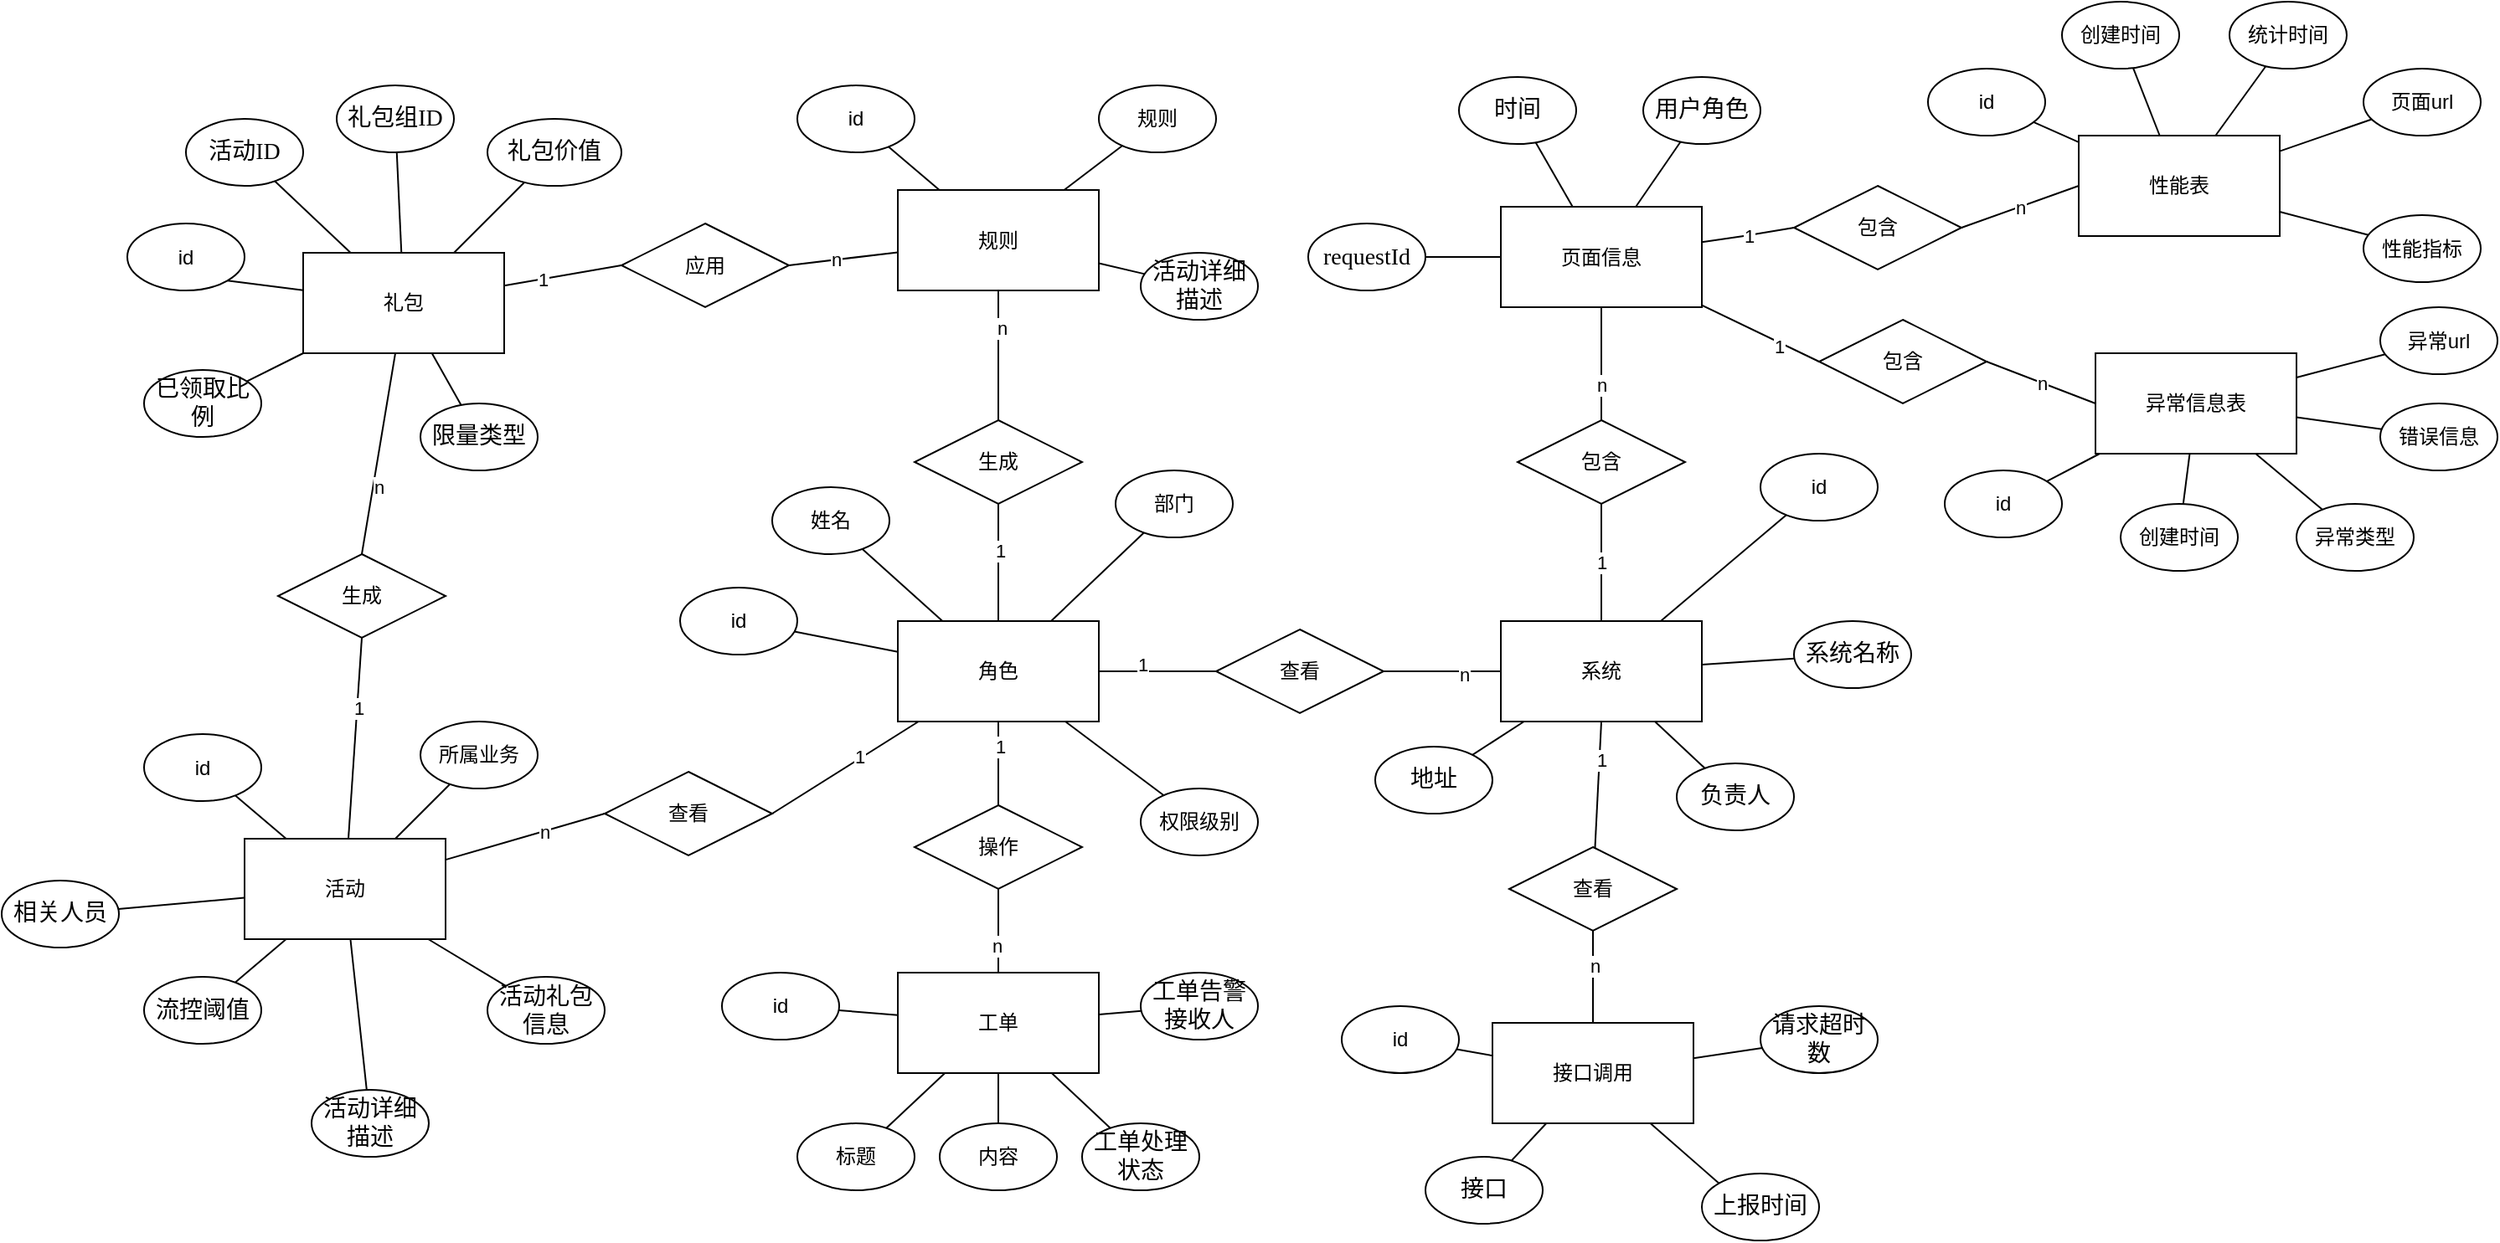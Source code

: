 <mxfile version="20.8.23" type="github">
  <diagram id="R2lEEEUBdFMjLlhIrx00" name="Page-1">
    <mxGraphModel dx="1313" dy="726" grid="1" gridSize="10" guides="1" tooltips="1" connect="1" arrows="1" fold="1" page="1" pageScale="1" pageWidth="850" pageHeight="1100" math="0" shadow="0" extFonts="Permanent Marker^https://fonts.googleapis.com/css?family=Permanent+Marker">
      <root>
        <mxCell id="0" />
        <mxCell id="1" parent="0" />
        <mxCell id="_jhM0TmbpqfNp14iLgsG-1" value="角色" style="rounded=0;whiteSpace=wrap;html=1;" parent="1" vertex="1">
          <mxGeometry x="535" y="530" width="120" height="60" as="geometry" />
        </mxCell>
        <mxCell id="_jhM0TmbpqfNp14iLgsG-2" value="系统" style="rounded=0;whiteSpace=wrap;html=1;" parent="1" vertex="1">
          <mxGeometry x="895" y="530" width="120" height="60" as="geometry" />
        </mxCell>
        <mxCell id="_jhM0TmbpqfNp14iLgsG-3" value="活动" style="rounded=0;whiteSpace=wrap;html=1;" parent="1" vertex="1">
          <mxGeometry x="145" y="660" width="120" height="60" as="geometry" />
        </mxCell>
        <mxCell id="_jhM0TmbpqfNp14iLgsG-4" value="礼包" style="rounded=0;whiteSpace=wrap;html=1;" parent="1" vertex="1">
          <mxGeometry x="180" y="310" width="120" height="60" as="geometry" />
        </mxCell>
        <mxCell id="_jhM0TmbpqfNp14iLgsG-5" value="页面信息" style="rounded=0;whiteSpace=wrap;html=1;" parent="1" vertex="1">
          <mxGeometry x="895" y="282.5" width="120" height="60" as="geometry" />
        </mxCell>
        <mxCell id="_jhM0TmbpqfNp14iLgsG-6" value="接口调用" style="rounded=0;whiteSpace=wrap;html=1;" parent="1" vertex="1">
          <mxGeometry x="890" y="770" width="120" height="60" as="geometry" />
        </mxCell>
        <mxCell id="_jhM0TmbpqfNp14iLgsG-7" value="工单" style="rounded=0;whiteSpace=wrap;html=1;" parent="1" vertex="1">
          <mxGeometry x="535" y="740" width="120" height="60" as="geometry" />
        </mxCell>
        <mxCell id="_jhM0TmbpqfNp14iLgsG-8" value="id" style="ellipse;whiteSpace=wrap;html=1;" parent="1" vertex="1">
          <mxGeometry x="405" y="510" width="70" height="40" as="geometry" />
        </mxCell>
        <mxCell id="_jhM0TmbpqfNp14iLgsG-10" value="姓名" style="ellipse;whiteSpace=wrap;html=1;" parent="1" vertex="1">
          <mxGeometry x="460" y="450" width="70" height="40" as="geometry" />
        </mxCell>
        <mxCell id="_jhM0TmbpqfNp14iLgsG-11" value="部门" style="ellipse;whiteSpace=wrap;html=1;" parent="1" vertex="1">
          <mxGeometry x="665" y="440" width="70" height="40" as="geometry" />
        </mxCell>
        <mxCell id="_jhM0TmbpqfNp14iLgsG-12" value="权限级别" style="ellipse;whiteSpace=wrap;html=1;" parent="1" vertex="1">
          <mxGeometry x="680" y="630" width="70" height="40" as="geometry" />
        </mxCell>
        <mxCell id="_jhM0TmbpqfNp14iLgsG-13" value="" style="endArrow=none;html=1;rounded=0;" parent="1" source="_jhM0TmbpqfNp14iLgsG-8" target="_jhM0TmbpqfNp14iLgsG-1" edge="1">
          <mxGeometry width="50" height="50" relative="1" as="geometry">
            <mxPoint x="545" y="760" as="sourcePoint" />
            <mxPoint x="595" y="710" as="targetPoint" />
          </mxGeometry>
        </mxCell>
        <mxCell id="_jhM0TmbpqfNp14iLgsG-14" value="" style="endArrow=none;html=1;rounded=0;" parent="1" source="_jhM0TmbpqfNp14iLgsG-10" target="_jhM0TmbpqfNp14iLgsG-1" edge="1">
          <mxGeometry width="50" height="50" relative="1" as="geometry">
            <mxPoint x="545" y="760" as="sourcePoint" />
            <mxPoint x="595" y="710" as="targetPoint" />
          </mxGeometry>
        </mxCell>
        <mxCell id="_jhM0TmbpqfNp14iLgsG-15" value="" style="endArrow=none;html=1;rounded=0;" parent="1" source="_jhM0TmbpqfNp14iLgsG-11" target="_jhM0TmbpqfNp14iLgsG-1" edge="1">
          <mxGeometry width="50" height="50" relative="1" as="geometry">
            <mxPoint x="545" y="760" as="sourcePoint" />
            <mxPoint x="595" y="710" as="targetPoint" />
          </mxGeometry>
        </mxCell>
        <mxCell id="_jhM0TmbpqfNp14iLgsG-16" value="" style="endArrow=none;html=1;rounded=0;" parent="1" source="_jhM0TmbpqfNp14iLgsG-12" target="_jhM0TmbpqfNp14iLgsG-1" edge="1">
          <mxGeometry width="50" height="50" relative="1" as="geometry">
            <mxPoint x="545" y="760" as="sourcePoint" />
            <mxPoint x="595" y="710" as="targetPoint" />
          </mxGeometry>
        </mxCell>
        <mxCell id="_jhM0TmbpqfNp14iLgsG-18" value="查看" style="rhombus;whiteSpace=wrap;html=1;" parent="1" vertex="1">
          <mxGeometry x="360" y="620" width="100" height="50" as="geometry" />
        </mxCell>
        <mxCell id="_jhM0TmbpqfNp14iLgsG-19" value="" style="endArrow=none;html=1;rounded=0;exitX=1;exitY=0.5;exitDx=0;exitDy=0;" parent="1" source="_jhM0TmbpqfNp14iLgsG-18" target="_jhM0TmbpqfNp14iLgsG-1" edge="1">
          <mxGeometry width="50" height="50" relative="1" as="geometry">
            <mxPoint x="545" y="760" as="sourcePoint" />
            <mxPoint x="595" y="710" as="targetPoint" />
          </mxGeometry>
        </mxCell>
        <mxCell id="b12-Ir1J9a8UPb21J4mY-48" value="1" style="edgeLabel;html=1;align=center;verticalAlign=middle;resizable=0;points=[];" vertex="1" connectable="0" parent="_jhM0TmbpqfNp14iLgsG-19">
          <mxGeometry x="0.206" y="1" relative="1" as="geometry">
            <mxPoint as="offset" />
          </mxGeometry>
        </mxCell>
        <mxCell id="_jhM0TmbpqfNp14iLgsG-20" value="" style="endArrow=none;html=1;rounded=0;exitX=0;exitY=0.5;exitDx=0;exitDy=0;" parent="1" source="_jhM0TmbpqfNp14iLgsG-18" target="_jhM0TmbpqfNp14iLgsG-3" edge="1">
          <mxGeometry width="50" height="50" relative="1" as="geometry">
            <mxPoint x="363.333" y="674.167" as="sourcePoint" />
            <mxPoint x="555" y="840" as="targetPoint" />
          </mxGeometry>
        </mxCell>
        <mxCell id="b12-Ir1J9a8UPb21J4mY-47" value="n" style="edgeLabel;html=1;align=center;verticalAlign=middle;resizable=0;points=[];" vertex="1" connectable="0" parent="_jhM0TmbpqfNp14iLgsG-20">
          <mxGeometry x="-0.234" relative="1" as="geometry">
            <mxPoint as="offset" />
          </mxGeometry>
        </mxCell>
        <mxCell id="_jhM0TmbpqfNp14iLgsG-21" value="生成" style="rhombus;whiteSpace=wrap;html=1;" parent="1" vertex="1">
          <mxGeometry x="165" y="490" width="100" height="50" as="geometry" />
        </mxCell>
        <mxCell id="_jhM0TmbpqfNp14iLgsG-22" value="" style="endArrow=none;html=1;rounded=0;exitX=0.5;exitY=1;exitDx=0;exitDy=0;" parent="1" source="_jhM0TmbpqfNp14iLgsG-21" target="_jhM0TmbpqfNp14iLgsG-3" edge="1">
          <mxGeometry width="50" height="50" relative="1" as="geometry">
            <mxPoint x="217" y="590" as="sourcePoint" />
            <mxPoint x="555" y="840" as="targetPoint" />
          </mxGeometry>
        </mxCell>
        <mxCell id="b12-Ir1J9a8UPb21J4mY-46" value="1" style="edgeLabel;html=1;align=center;verticalAlign=middle;resizable=0;points=[];" vertex="1" connectable="0" parent="_jhM0TmbpqfNp14iLgsG-22">
          <mxGeometry x="-0.309" y="1" relative="1" as="geometry">
            <mxPoint as="offset" />
          </mxGeometry>
        </mxCell>
        <mxCell id="_jhM0TmbpqfNp14iLgsG-23" value="" style="endArrow=none;html=1;rounded=0;exitX=0.5;exitY=0;exitDx=0;exitDy=0;" parent="1" source="_jhM0TmbpqfNp14iLgsG-21" target="_jhM0TmbpqfNp14iLgsG-4" edge="1">
          <mxGeometry width="50" height="50" relative="1" as="geometry">
            <mxPoint x="251.852" y="174.074" as="sourcePoint" />
            <mxPoint x="950" y="492.5" as="targetPoint" />
          </mxGeometry>
        </mxCell>
        <mxCell id="b12-Ir1J9a8UPb21J4mY-45" value="n" style="edgeLabel;html=1;align=center;verticalAlign=middle;resizable=0;points=[];" vertex="1" connectable="0" parent="_jhM0TmbpqfNp14iLgsG-23">
          <mxGeometry x="-0.329" y="-3" relative="1" as="geometry">
            <mxPoint as="offset" />
          </mxGeometry>
        </mxCell>
        <mxCell id="_jhM0TmbpqfNp14iLgsG-31" value="" style="endArrow=none;html=1;rounded=0;" parent="1" source="_jhM0TmbpqfNp14iLgsG-32" target="_jhM0TmbpqfNp14iLgsG-1" edge="1">
          <mxGeometry width="50" height="50" relative="1" as="geometry">
            <mxPoint x="545" y="760" as="sourcePoint" />
            <mxPoint x="595" y="710" as="targetPoint" />
          </mxGeometry>
        </mxCell>
        <mxCell id="b12-Ir1J9a8UPb21J4mY-49" value="1" style="edgeLabel;html=1;align=center;verticalAlign=middle;resizable=0;points=[];" vertex="1" connectable="0" parent="_jhM0TmbpqfNp14iLgsG-31">
          <mxGeometry x="0.423" y="-1" relative="1" as="geometry">
            <mxPoint as="offset" />
          </mxGeometry>
        </mxCell>
        <mxCell id="_jhM0TmbpqfNp14iLgsG-32" value="操作" style="rhombus;whiteSpace=wrap;html=1;" parent="1" vertex="1">
          <mxGeometry x="545" y="640" width="100" height="50" as="geometry" />
        </mxCell>
        <mxCell id="_jhM0TmbpqfNp14iLgsG-33" value="" style="endArrow=none;html=1;rounded=0;" parent="1" source="_jhM0TmbpqfNp14iLgsG-32" target="_jhM0TmbpqfNp14iLgsG-7" edge="1">
          <mxGeometry width="50" height="50" relative="1" as="geometry">
            <mxPoint x="545" y="760" as="sourcePoint" />
            <mxPoint x="595" y="710" as="targetPoint" />
          </mxGeometry>
        </mxCell>
        <mxCell id="b12-Ir1J9a8UPb21J4mY-50" value="n" style="edgeLabel;html=1;align=center;verticalAlign=middle;resizable=0;points=[];" vertex="1" connectable="0" parent="_jhM0TmbpqfNp14iLgsG-33">
          <mxGeometry x="0.339" y="-1" relative="1" as="geometry">
            <mxPoint as="offset" />
          </mxGeometry>
        </mxCell>
        <mxCell id="_jhM0TmbpqfNp14iLgsG-34" value="查看" style="rhombus;whiteSpace=wrap;html=1;" parent="1" vertex="1">
          <mxGeometry x="725" y="535" width="100" height="50" as="geometry" />
        </mxCell>
        <mxCell id="_jhM0TmbpqfNp14iLgsG-35" value="" style="endArrow=none;html=1;rounded=0;" parent="1" source="_jhM0TmbpqfNp14iLgsG-34" target="_jhM0TmbpqfNp14iLgsG-1" edge="1">
          <mxGeometry width="50" height="50" relative="1" as="geometry">
            <mxPoint x="545" y="760" as="sourcePoint" />
            <mxPoint x="595" y="710" as="targetPoint" />
          </mxGeometry>
        </mxCell>
        <mxCell id="b12-Ir1J9a8UPb21J4mY-40" value="1" style="edgeLabel;html=1;align=center;verticalAlign=middle;resizable=0;points=[];" vertex="1" connectable="0" parent="_jhM0TmbpqfNp14iLgsG-35">
          <mxGeometry x="0.274" y="-4" relative="1" as="geometry">
            <mxPoint as="offset" />
          </mxGeometry>
        </mxCell>
        <mxCell id="_jhM0TmbpqfNp14iLgsG-36" value="" style="endArrow=none;html=1;rounded=0;" parent="1" source="_jhM0TmbpqfNp14iLgsG-34" target="_jhM0TmbpqfNp14iLgsG-2" edge="1">
          <mxGeometry width="50" height="50" relative="1" as="geometry">
            <mxPoint x="545" y="760" as="sourcePoint" />
            <mxPoint x="595" y="710" as="targetPoint" />
            <Array as="points">
              <mxPoint x="860" y="560" />
            </Array>
          </mxGeometry>
        </mxCell>
        <mxCell id="b12-Ir1J9a8UPb21J4mY-37" value="n" style="edgeLabel;html=1;align=center;verticalAlign=middle;resizable=0;points=[];" vertex="1" connectable="0" parent="_jhM0TmbpqfNp14iLgsG-36">
          <mxGeometry x="0.36" y="-2" relative="1" as="geometry">
            <mxPoint as="offset" />
          </mxGeometry>
        </mxCell>
        <mxCell id="_jhM0TmbpqfNp14iLgsG-37" value="1" style="endArrow=none;html=1;rounded=0;entryX=0.5;entryY=0;entryDx=0;entryDy=0;" parent="1" source="_jhM0TmbpqfNp14iLgsG-39" target="_jhM0TmbpqfNp14iLgsG-2" edge="1">
          <mxGeometry width="50" height="50" relative="1" as="geometry">
            <mxPoint x="945" y="480" as="sourcePoint" />
            <mxPoint x="595" y="710" as="targetPoint" />
          </mxGeometry>
        </mxCell>
        <mxCell id="_jhM0TmbpqfNp14iLgsG-39" value="包含" style="rhombus;whiteSpace=wrap;html=1;" parent="1" vertex="1">
          <mxGeometry x="905" y="410" width="100" height="50" as="geometry" />
        </mxCell>
        <mxCell id="_jhM0TmbpqfNp14iLgsG-40" value="" style="endArrow=none;html=1;rounded=0;exitX=0.5;exitY=0;exitDx=0;exitDy=0;" parent="1" source="_jhM0TmbpqfNp14iLgsG-39" target="_jhM0TmbpqfNp14iLgsG-5" edge="1">
          <mxGeometry width="50" height="50" relative="1" as="geometry">
            <mxPoint x="815" y="302.5" as="sourcePoint" />
            <mxPoint x="215" y="527.5" as="targetPoint" />
          </mxGeometry>
        </mxCell>
        <mxCell id="b12-Ir1J9a8UPb21J4mY-36" value="n" style="edgeLabel;html=1;align=center;verticalAlign=middle;resizable=0;points=[];" vertex="1" connectable="0" parent="_jhM0TmbpqfNp14iLgsG-40">
          <mxGeometry x="-0.365" relative="1" as="geometry">
            <mxPoint as="offset" />
          </mxGeometry>
        </mxCell>
        <mxCell id="_jhM0TmbpqfNp14iLgsG-41" value="查看" style="rhombus;whiteSpace=wrap;html=1;" parent="1" vertex="1">
          <mxGeometry x="900" y="665" width="100" height="50" as="geometry" />
        </mxCell>
        <mxCell id="_jhM0TmbpqfNp14iLgsG-42" value="" style="endArrow=none;html=1;rounded=0;entryX=0.5;entryY=1;entryDx=0;entryDy=0;" parent="1" source="_jhM0TmbpqfNp14iLgsG-41" target="_jhM0TmbpqfNp14iLgsG-2" edge="1">
          <mxGeometry width="50" height="50" relative="1" as="geometry">
            <mxPoint x="545" y="760" as="sourcePoint" />
            <mxPoint x="595" y="710" as="targetPoint" />
          </mxGeometry>
        </mxCell>
        <mxCell id="b12-Ir1J9a8UPb21J4mY-38" value="1" style="edgeLabel;html=1;align=center;verticalAlign=middle;resizable=0;points=[];" vertex="1" connectable="0" parent="_jhM0TmbpqfNp14iLgsG-42">
          <mxGeometry x="0.398" y="-1" relative="1" as="geometry">
            <mxPoint as="offset" />
          </mxGeometry>
        </mxCell>
        <mxCell id="_jhM0TmbpqfNp14iLgsG-44" value="id" style="ellipse;whiteSpace=wrap;html=1;" parent="1" vertex="1">
          <mxGeometry x="430" y="740" width="70" height="40" as="geometry" />
        </mxCell>
        <mxCell id="_jhM0TmbpqfNp14iLgsG-45" value="标题" style="ellipse;whiteSpace=wrap;html=1;" parent="1" vertex="1">
          <mxGeometry x="475" y="830" width="70" height="40" as="geometry" />
        </mxCell>
        <mxCell id="_jhM0TmbpqfNp14iLgsG-46" value="内容" style="ellipse;whiteSpace=wrap;html=1;" parent="1" vertex="1">
          <mxGeometry x="560" y="830" width="70" height="40" as="geometry" />
        </mxCell>
        <mxCell id="_jhM0TmbpqfNp14iLgsG-47" value="&lt;p class=&quot;MsoNormal&quot;&gt;&lt;span style=&quot;mso-spacerun:&#39;yes&#39;;font-family:宋体;font-size:10.5pt;&lt;br/&gt;mso-font-kerning:1.0pt;&quot;&gt;工单处理状态&lt;/span&gt;&lt;/p&gt;" style="ellipse;whiteSpace=wrap;html=1;" parent="1" vertex="1">
          <mxGeometry x="645" y="830" width="70" height="40" as="geometry" />
        </mxCell>
        <mxCell id="_jhM0TmbpqfNp14iLgsG-48" value="&lt;p class=&quot;MsoNormal&quot;&gt;&lt;span style=&quot;mso-spacerun:&#39;yes&#39;;font-family:宋体;font-size:10.5pt;&lt;br/&gt;mso-font-kerning:1.0pt;&quot;&gt;工单告警接收人&lt;/span&gt;&lt;/p&gt;" style="ellipse;whiteSpace=wrap;html=1;" parent="1" vertex="1">
          <mxGeometry x="680" y="740" width="70" height="40" as="geometry" />
        </mxCell>
        <mxCell id="_jhM0TmbpqfNp14iLgsG-51" value="" style="endArrow=none;html=1;rounded=0;" parent="1" source="_jhM0TmbpqfNp14iLgsG-44" target="_jhM0TmbpqfNp14iLgsG-7" edge="1">
          <mxGeometry width="50" height="50" relative="1" as="geometry">
            <mxPoint x="545" y="760" as="sourcePoint" />
            <mxPoint x="595" y="710" as="targetPoint" />
          </mxGeometry>
        </mxCell>
        <mxCell id="_jhM0TmbpqfNp14iLgsG-52" value="" style="endArrow=none;html=1;rounded=0;" parent="1" source="_jhM0TmbpqfNp14iLgsG-45" target="_jhM0TmbpqfNp14iLgsG-7" edge="1">
          <mxGeometry width="50" height="50" relative="1" as="geometry">
            <mxPoint x="545" y="760" as="sourcePoint" />
            <mxPoint x="595" y="710" as="targetPoint" />
          </mxGeometry>
        </mxCell>
        <mxCell id="_jhM0TmbpqfNp14iLgsG-53" value="" style="endArrow=none;html=1;rounded=0;" parent="1" source="_jhM0TmbpqfNp14iLgsG-46" target="_jhM0TmbpqfNp14iLgsG-7" edge="1">
          <mxGeometry width="50" height="50" relative="1" as="geometry">
            <mxPoint x="545" y="760" as="sourcePoint" />
            <mxPoint x="595" y="710" as="targetPoint" />
          </mxGeometry>
        </mxCell>
        <mxCell id="_jhM0TmbpqfNp14iLgsG-54" value="" style="endArrow=none;html=1;rounded=0;" parent="1" source="_jhM0TmbpqfNp14iLgsG-47" target="_jhM0TmbpqfNp14iLgsG-7" edge="1">
          <mxGeometry width="50" height="50" relative="1" as="geometry">
            <mxPoint x="545" y="760" as="sourcePoint" />
            <mxPoint x="595" y="710" as="targetPoint" />
          </mxGeometry>
        </mxCell>
        <mxCell id="_jhM0TmbpqfNp14iLgsG-55" value="" style="endArrow=none;html=1;rounded=0;" parent="1" source="_jhM0TmbpqfNp14iLgsG-48" target="_jhM0TmbpqfNp14iLgsG-7" edge="1">
          <mxGeometry width="50" height="50" relative="1" as="geometry">
            <mxPoint x="545" y="760" as="sourcePoint" />
            <mxPoint x="595" y="710" as="targetPoint" />
          </mxGeometry>
        </mxCell>
        <mxCell id="_jhM0TmbpqfNp14iLgsG-56" value="id" style="ellipse;whiteSpace=wrap;html=1;" parent="1" vertex="1">
          <mxGeometry x="85" y="597.5" width="70" height="40" as="geometry" />
        </mxCell>
        <mxCell id="_jhM0TmbpqfNp14iLgsG-57" value="&lt;p class=&quot;MsoNormal&quot;&gt;&lt;span style=&quot;mso-spacerun:&#39;yes&#39;;font-family:宋体;font-size:10.5pt;&lt;br/&gt;mso-font-kerning:1.0pt;&quot;&gt;活动详细描述&lt;/span&gt;&lt;/p&gt;" style="ellipse;whiteSpace=wrap;html=1;" parent="1" vertex="1">
          <mxGeometry x="185" y="810" width="70" height="40" as="geometry" />
        </mxCell>
        <mxCell id="_jhM0TmbpqfNp14iLgsG-58" value="&lt;p class=&quot;MsoNormal&quot;&gt;所属业务&lt;/p&gt;" style="ellipse;whiteSpace=wrap;html=1;" parent="1" vertex="1">
          <mxGeometry x="250" y="590" width="70" height="40" as="geometry" />
        </mxCell>
        <mxCell id="_jhM0TmbpqfNp14iLgsG-60" value="&lt;p class=&quot;MsoNormal&quot;&gt;&lt;span style=&quot;mso-spacerun:&#39;yes&#39;;font-family:宋体;font-size:10.5pt;&lt;br/&gt;mso-font-kerning:1.0pt;&quot;&gt;相关人员&lt;/span&gt;&lt;/p&gt;" style="ellipse;whiteSpace=wrap;html=1;" parent="1" vertex="1">
          <mxGeometry y="685" width="70" height="40" as="geometry" />
        </mxCell>
        <mxCell id="_jhM0TmbpqfNp14iLgsG-61" value="&lt;p class=&quot;MsoNormal&quot;&gt;&lt;span style=&quot;mso-spacerun:&#39;yes&#39;;font-family:宋体;font-size:10.5pt;&lt;br/&gt;mso-font-kerning:1.0pt;&quot;&gt;流控阈值&lt;/span&gt;&lt;/p&gt;" style="ellipse;whiteSpace=wrap;html=1;" parent="1" vertex="1">
          <mxGeometry x="85" y="742.5" width="70" height="40" as="geometry" />
        </mxCell>
        <mxCell id="_jhM0TmbpqfNp14iLgsG-62" value="&lt;p class=&quot;MsoNormal&quot;&gt;&lt;span style=&quot;mso-spacerun:&#39;yes&#39;;font-family:宋体;font-size:10.5pt;&lt;br/&gt;mso-font-kerning:1.0pt;&quot;&gt;活动礼包信息&lt;/span&gt;&lt;/p&gt;" style="ellipse;whiteSpace=wrap;html=1;" parent="1" vertex="1">
          <mxGeometry x="290" y="742.5" width="70" height="40" as="geometry" />
        </mxCell>
        <mxCell id="_jhM0TmbpqfNp14iLgsG-63" value="" style="endArrow=none;html=1;rounded=0;" parent="1" source="_jhM0TmbpqfNp14iLgsG-56" target="_jhM0TmbpqfNp14iLgsG-3" edge="1">
          <mxGeometry width="50" height="50" relative="1" as="geometry">
            <mxPoint x="505" y="890" as="sourcePoint" />
            <mxPoint x="555" y="840" as="targetPoint" />
          </mxGeometry>
        </mxCell>
        <mxCell id="_jhM0TmbpqfNp14iLgsG-64" value="" style="endArrow=none;html=1;rounded=0;" parent="1" source="_jhM0TmbpqfNp14iLgsG-57" target="_jhM0TmbpqfNp14iLgsG-3" edge="1">
          <mxGeometry width="50" height="50" relative="1" as="geometry">
            <mxPoint x="505" y="890" as="sourcePoint" />
            <mxPoint x="555" y="840" as="targetPoint" />
          </mxGeometry>
        </mxCell>
        <mxCell id="_jhM0TmbpqfNp14iLgsG-65" value="" style="endArrow=none;html=1;rounded=0;" parent="1" source="_jhM0TmbpqfNp14iLgsG-58" target="_jhM0TmbpqfNp14iLgsG-3" edge="1">
          <mxGeometry width="50" height="50" relative="1" as="geometry">
            <mxPoint x="505" y="890" as="sourcePoint" />
            <mxPoint x="555" y="840" as="targetPoint" />
          </mxGeometry>
        </mxCell>
        <mxCell id="_jhM0TmbpqfNp14iLgsG-66" value="" style="endArrow=none;html=1;rounded=0;" parent="1" source="_jhM0TmbpqfNp14iLgsG-60" target="_jhM0TmbpqfNp14iLgsG-3" edge="1">
          <mxGeometry width="50" height="50" relative="1" as="geometry">
            <mxPoint x="505" y="890" as="sourcePoint" />
            <mxPoint x="555" y="840" as="targetPoint" />
          </mxGeometry>
        </mxCell>
        <mxCell id="_jhM0TmbpqfNp14iLgsG-67" value="" style="endArrow=none;html=1;rounded=0;" parent="1" source="_jhM0TmbpqfNp14iLgsG-61" target="_jhM0TmbpqfNp14iLgsG-3" edge="1">
          <mxGeometry width="50" height="50" relative="1" as="geometry">
            <mxPoint x="505" y="890" as="sourcePoint" />
            <mxPoint x="555" y="840" as="targetPoint" />
          </mxGeometry>
        </mxCell>
        <mxCell id="_jhM0TmbpqfNp14iLgsG-68" value="" style="endArrow=none;html=1;rounded=0;" parent="1" source="_jhM0TmbpqfNp14iLgsG-62" target="_jhM0TmbpqfNp14iLgsG-3" edge="1">
          <mxGeometry width="50" height="50" relative="1" as="geometry">
            <mxPoint x="505" y="890" as="sourcePoint" />
            <mxPoint x="555" y="840" as="targetPoint" />
          </mxGeometry>
        </mxCell>
        <mxCell id="_jhM0TmbpqfNp14iLgsG-69" value="id" style="ellipse;whiteSpace=wrap;html=1;" parent="1" vertex="1">
          <mxGeometry x="75" y="292.5" width="70" height="40" as="geometry" />
        </mxCell>
        <mxCell id="_jhM0TmbpqfNp14iLgsG-70" value="&lt;p class=&quot;MsoNormal&quot;&gt;&lt;span style=&quot;mso-spacerun:&#39;yes&#39;;font-family:宋体;font-size:10.5pt;&lt;br/&gt;mso-font-kerning:1.0pt;&quot;&gt;&lt;font face=&quot;宋体&quot;&gt;活动&lt;/font&gt;ID&lt;/span&gt;&lt;/p&gt;" style="ellipse;whiteSpace=wrap;html=1;" parent="1" vertex="1">
          <mxGeometry x="110" y="230" width="70" height="40" as="geometry" />
        </mxCell>
        <mxCell id="_jhM0TmbpqfNp14iLgsG-71" value="&lt;p class=&quot;MsoNormal&quot;&gt;&lt;span style=&quot;mso-spacerun:&#39;yes&#39;;font-family:宋体;font-size:10.5pt;&lt;br/&gt;mso-font-kerning:1.0pt;&quot;&gt;&lt;font face=&quot;宋体&quot;&gt;礼包组&lt;/font&gt;ID&lt;/span&gt;&lt;/p&gt;" style="ellipse;whiteSpace=wrap;html=1;" parent="1" vertex="1">
          <mxGeometry x="200" y="210" width="70" height="40" as="geometry" />
        </mxCell>
        <mxCell id="_jhM0TmbpqfNp14iLgsG-72" value="&lt;p class=&quot;MsoNormal&quot;&gt;&lt;span style=&quot;mso-spacerun:&#39;yes&#39;;font-family:宋体;font-size:10.5pt;&lt;br/&gt;mso-font-kerning:1.0pt;&quot;&gt;已领取比例&lt;/span&gt;&lt;/p&gt;" style="ellipse;whiteSpace=wrap;html=1;" parent="1" vertex="1">
          <mxGeometry x="85" y="380" width="70" height="40" as="geometry" />
        </mxCell>
        <mxCell id="_jhM0TmbpqfNp14iLgsG-73" value="&lt;p class=&quot;MsoNormal&quot;&gt;&lt;span style=&quot;mso-spacerun:&#39;yes&#39;;font-family:宋体;font-size:10.5pt;&lt;br/&gt;mso-font-kerning:1.0pt;&quot;&gt;限量类型&lt;/span&gt;&lt;/p&gt;" style="ellipse;whiteSpace=wrap;html=1;" parent="1" vertex="1">
          <mxGeometry x="250" y="400" width="70" height="40" as="geometry" />
        </mxCell>
        <mxCell id="_jhM0TmbpqfNp14iLgsG-74" value="&lt;p class=&quot;MsoNormal&quot;&gt;&lt;span style=&quot;mso-spacerun:&#39;yes&#39;;font-family:宋体;font-size:10.5pt;&lt;br/&gt;mso-font-kerning:1.0pt;&quot;&gt;礼包价值&lt;/span&gt;&lt;/p&gt;" style="ellipse;whiteSpace=wrap;html=1;" parent="1" vertex="1">
          <mxGeometry x="290" y="230" width="80" height="40" as="geometry" />
        </mxCell>
        <mxCell id="_jhM0TmbpqfNp14iLgsG-75" value="" style="endArrow=none;html=1;rounded=0;" parent="1" source="_jhM0TmbpqfNp14iLgsG-71" target="_jhM0TmbpqfNp14iLgsG-4" edge="1">
          <mxGeometry width="50" height="50" relative="1" as="geometry">
            <mxPoint x="310" y="280" as="sourcePoint" />
            <mxPoint x="930" y="490" as="targetPoint" />
          </mxGeometry>
        </mxCell>
        <mxCell id="_jhM0TmbpqfNp14iLgsG-76" value="" style="endArrow=none;html=1;rounded=0;" parent="1" source="_jhM0TmbpqfNp14iLgsG-70" target="_jhM0TmbpqfNp14iLgsG-4" edge="1">
          <mxGeometry width="50" height="50" relative="1" as="geometry">
            <mxPoint x="310" y="280" as="sourcePoint" />
            <mxPoint x="930" y="490" as="targetPoint" />
          </mxGeometry>
        </mxCell>
        <mxCell id="_jhM0TmbpqfNp14iLgsG-77" value="" style="endArrow=none;html=1;rounded=0;exitX=1;exitY=1;exitDx=0;exitDy=0;" parent="1" source="_jhM0TmbpqfNp14iLgsG-69" target="_jhM0TmbpqfNp14iLgsG-4" edge="1">
          <mxGeometry width="50" height="50" relative="1" as="geometry">
            <mxPoint x="310" y="280" as="sourcePoint" />
            <mxPoint x="930" y="490" as="targetPoint" />
          </mxGeometry>
        </mxCell>
        <mxCell id="_jhM0TmbpqfNp14iLgsG-78" value="" style="endArrow=none;html=1;rounded=0;" parent="1" source="_jhM0TmbpqfNp14iLgsG-4" target="_jhM0TmbpqfNp14iLgsG-72" edge="1">
          <mxGeometry width="50" height="50" relative="1" as="geometry">
            <mxPoint x="310" y="280" as="sourcePoint" />
            <mxPoint x="930" y="490" as="targetPoint" />
          </mxGeometry>
        </mxCell>
        <mxCell id="_jhM0TmbpqfNp14iLgsG-79" value="" style="endArrow=none;html=1;rounded=0;" parent="1" source="_jhM0TmbpqfNp14iLgsG-4" target="_jhM0TmbpqfNp14iLgsG-73" edge="1">
          <mxGeometry width="50" height="50" relative="1" as="geometry">
            <mxPoint x="310" y="280" as="sourcePoint" />
            <mxPoint x="930" y="490" as="targetPoint" />
          </mxGeometry>
        </mxCell>
        <mxCell id="_jhM0TmbpqfNp14iLgsG-80" value="" style="endArrow=none;html=1;rounded=0;" parent="1" source="_jhM0TmbpqfNp14iLgsG-4" target="_jhM0TmbpqfNp14iLgsG-74" edge="1">
          <mxGeometry width="50" height="50" relative="1" as="geometry">
            <mxPoint x="310" y="280" as="sourcePoint" />
            <mxPoint x="930" y="490" as="targetPoint" />
          </mxGeometry>
        </mxCell>
        <mxCell id="_jhM0TmbpqfNp14iLgsG-81" value="id" style="ellipse;whiteSpace=wrap;html=1;" parent="1" vertex="1">
          <mxGeometry x="1050" y="430" width="70" height="40" as="geometry" />
        </mxCell>
        <mxCell id="_jhM0TmbpqfNp14iLgsG-82" value="&lt;p class=&quot;MsoNormal&quot;&gt;&lt;span style=&quot;mso-spacerun:&#39;yes&#39;;font-family:宋体;font-size:10.5pt;&lt;br/&gt;mso-font-kerning:1.0pt;&quot;&gt;系统名称&lt;/span&gt;&lt;/p&gt;" style="ellipse;whiteSpace=wrap;html=1;" parent="1" vertex="1">
          <mxGeometry x="1070" y="530" width="70" height="40" as="geometry" />
        </mxCell>
        <mxCell id="_jhM0TmbpqfNp14iLgsG-83" value="&lt;p class=&quot;MsoNormal&quot;&gt;&lt;span style=&quot;mso-spacerun:&#39;yes&#39;;font-family:宋体;font-size:10.5pt;&lt;br/&gt;mso-font-kerning:1.0pt;&quot;&gt;地址&lt;/span&gt;&lt;/p&gt;" style="ellipse;whiteSpace=wrap;html=1;" parent="1" vertex="1">
          <mxGeometry x="820" y="605" width="70" height="40" as="geometry" />
        </mxCell>
        <mxCell id="_jhM0TmbpqfNp14iLgsG-84" value="&lt;p class=&quot;MsoNormal&quot;&gt;&lt;span style=&quot;mso-spacerun:&#39;yes&#39;;font-family:宋体;font-size:10.5pt;&lt;br/&gt;mso-font-kerning:1.0pt;&quot;&gt;负责人&lt;/span&gt;&lt;/p&gt;" style="ellipse;whiteSpace=wrap;html=1;" parent="1" vertex="1">
          <mxGeometry x="1000" y="615" width="70" height="40" as="geometry" />
        </mxCell>
        <mxCell id="_jhM0TmbpqfNp14iLgsG-85" value="" style="endArrow=none;html=1;rounded=0;" parent="1" source="_jhM0TmbpqfNp14iLgsG-81" target="_jhM0TmbpqfNp14iLgsG-2" edge="1">
          <mxGeometry width="50" height="50" relative="1" as="geometry">
            <mxPoint x="545" y="760" as="sourcePoint" />
            <mxPoint x="595" y="710" as="targetPoint" />
          </mxGeometry>
        </mxCell>
        <mxCell id="_jhM0TmbpqfNp14iLgsG-86" value="" style="endArrow=none;html=1;rounded=0;" parent="1" source="_jhM0TmbpqfNp14iLgsG-82" target="_jhM0TmbpqfNp14iLgsG-2" edge="1">
          <mxGeometry width="50" height="50" relative="1" as="geometry">
            <mxPoint x="545" y="760" as="sourcePoint" />
            <mxPoint x="1005" y="545" as="targetPoint" />
          </mxGeometry>
        </mxCell>
        <mxCell id="_jhM0TmbpqfNp14iLgsG-87" value="" style="endArrow=none;html=1;rounded=0;" parent="1" source="_jhM0TmbpqfNp14iLgsG-83" target="_jhM0TmbpqfNp14iLgsG-2" edge="1">
          <mxGeometry width="50" height="50" relative="1" as="geometry">
            <mxPoint x="545" y="760" as="sourcePoint" />
            <mxPoint x="595" y="710" as="targetPoint" />
          </mxGeometry>
        </mxCell>
        <mxCell id="_jhM0TmbpqfNp14iLgsG-88" value="" style="endArrow=none;html=1;rounded=0;" parent="1" source="_jhM0TmbpqfNp14iLgsG-84" target="_jhM0TmbpqfNp14iLgsG-2" edge="1">
          <mxGeometry width="50" height="50" relative="1" as="geometry">
            <mxPoint x="545" y="760" as="sourcePoint" />
            <mxPoint x="595" y="710" as="targetPoint" />
          </mxGeometry>
        </mxCell>
        <mxCell id="_jhM0TmbpqfNp14iLgsG-89" value="&lt;p class=&quot;MsoNormal&quot;&gt;&lt;span style=&quot;mso-spacerun:&#39;yes&#39;;font-family:宋体;font-size:10.5pt;&lt;br/&gt;mso-font-kerning:1.0pt;&quot;&gt;requestId&lt;/span&gt;&lt;/p&gt;" style="ellipse;whiteSpace=wrap;html=1;" parent="1" vertex="1">
          <mxGeometry x="780" y="292.5" width="70" height="40" as="geometry" />
        </mxCell>
        <mxCell id="_jhM0TmbpqfNp14iLgsG-90" value="&lt;p class=&quot;MsoNormal&quot;&gt;&lt;span style=&quot;mso-spacerun:&#39;yes&#39;;font-family:宋体;font-size:10.5pt;&lt;br/&gt;mso-font-kerning:1.0pt;&quot;&gt;时间&lt;/span&gt;&lt;/p&gt;" style="ellipse;whiteSpace=wrap;html=1;" parent="1" vertex="1">
          <mxGeometry x="870" y="205" width="70" height="40" as="geometry" />
        </mxCell>
        <mxCell id="_jhM0TmbpqfNp14iLgsG-91" value="&lt;p class=&quot;MsoNormal&quot;&gt;&lt;span style=&quot;mso-spacerun:&#39;yes&#39;;font-family:宋体;font-size:10.5pt;&lt;br/&gt;mso-font-kerning:1.0pt;&quot;&gt;用户角色&lt;/span&gt;&lt;/p&gt;" style="ellipse;whiteSpace=wrap;html=1;" parent="1" vertex="1">
          <mxGeometry x="980" y="205" width="70" height="40" as="geometry" />
        </mxCell>
        <mxCell id="_jhM0TmbpqfNp14iLgsG-93" value="" style="endArrow=none;html=1;rounded=0;" parent="1" source="_jhM0TmbpqfNp14iLgsG-89" target="_jhM0TmbpqfNp14iLgsG-5" edge="1">
          <mxGeometry width="50" height="50" relative="1" as="geometry">
            <mxPoint x="180" y="542.5" as="sourcePoint" />
            <mxPoint x="230" y="492.5" as="targetPoint" />
          </mxGeometry>
        </mxCell>
        <mxCell id="_jhM0TmbpqfNp14iLgsG-94" value="" style="endArrow=none;html=1;rounded=0;" parent="1" source="_jhM0TmbpqfNp14iLgsG-90" target="_jhM0TmbpqfNp14iLgsG-5" edge="1">
          <mxGeometry width="50" height="50" relative="1" as="geometry">
            <mxPoint x="180" y="542.5" as="sourcePoint" />
            <mxPoint x="230" y="492.5" as="targetPoint" />
          </mxGeometry>
        </mxCell>
        <mxCell id="_jhM0TmbpqfNp14iLgsG-95" value="" style="endArrow=none;html=1;rounded=0;" parent="1" source="_jhM0TmbpqfNp14iLgsG-91" target="_jhM0TmbpqfNp14iLgsG-5" edge="1">
          <mxGeometry width="50" height="50" relative="1" as="geometry">
            <mxPoint x="180" y="542.5" as="sourcePoint" />
            <mxPoint x="230" y="492.5" as="targetPoint" />
          </mxGeometry>
        </mxCell>
        <mxCell id="_jhM0TmbpqfNp14iLgsG-96" value="" style="endArrow=none;html=1;rounded=0;exitX=0;exitY=0.5;exitDx=0;exitDy=0;" parent="1" source="b12-Ir1J9a8UPb21J4mY-69" target="_jhM0TmbpqfNp14iLgsG-5" edge="1">
          <mxGeometry width="50" height="50" relative="1" as="geometry">
            <mxPoint x="870" y="357" as="sourcePoint" />
            <mxPoint x="230" y="492.5" as="targetPoint" />
          </mxGeometry>
        </mxCell>
        <mxCell id="b12-Ir1J9a8UPb21J4mY-70" value="1" style="edgeLabel;html=1;align=center;verticalAlign=middle;resizable=0;points=[];" vertex="1" connectable="0" parent="_jhM0TmbpqfNp14iLgsG-96">
          <mxGeometry x="-0.32" y="2" relative="1" as="geometry">
            <mxPoint as="offset" />
          </mxGeometry>
        </mxCell>
        <mxCell id="_jhM0TmbpqfNp14iLgsG-97" value="&lt;p class=&quot;MsoNormal&quot;&gt;&lt;span&gt;id&lt;/span&gt;&lt;/p&gt;" style="ellipse;whiteSpace=wrap;html=1;" parent="1" vertex="1">
          <mxGeometry x="800" y="760" width="70" height="40" as="geometry" />
        </mxCell>
        <mxCell id="_jhM0TmbpqfNp14iLgsG-98" value="&lt;p class=&quot;MsoNormal&quot;&gt;&lt;span style=&quot;mso-spacerun:&#39;yes&#39;;font-family:宋体;font-size:10.5pt;&lt;br/&gt;mso-font-kerning:1.0pt;&quot;&gt;接口&lt;/span&gt;&lt;/p&gt;" style="ellipse;whiteSpace=wrap;html=1;" parent="1" vertex="1">
          <mxGeometry x="850" y="850" width="70" height="40" as="geometry" />
        </mxCell>
        <mxCell id="_jhM0TmbpqfNp14iLgsG-99" value="&lt;p class=&quot;MsoNormal&quot;&gt;&lt;span style=&quot;mso-spacerun:&#39;yes&#39;;font-family:宋体;font-size:10.5pt;&lt;br/&gt;mso-font-kerning:1.0pt;&quot;&gt;上报时间&lt;/span&gt;&lt;/p&gt;" style="ellipse;whiteSpace=wrap;html=1;" parent="1" vertex="1">
          <mxGeometry x="1015" y="860" width="70" height="40" as="geometry" />
        </mxCell>
        <mxCell id="_jhM0TmbpqfNp14iLgsG-100" value="&lt;p class=&quot;MsoNormal&quot;&gt;&lt;span style=&quot;mso-spacerun:&#39;yes&#39;;font-family:宋体;font-size:10.5pt;&lt;br/&gt;mso-font-kerning:1.0pt;&quot;&gt;请求超时数&lt;/span&gt;&lt;/p&gt;" style="ellipse;whiteSpace=wrap;html=1;" parent="1" vertex="1">
          <mxGeometry x="1050" y="760" width="70" height="40" as="geometry" />
        </mxCell>
        <mxCell id="_jhM0TmbpqfNp14iLgsG-101" value="" style="endArrow=none;html=1;rounded=0;" parent="1" source="_jhM0TmbpqfNp14iLgsG-97" target="_jhM0TmbpqfNp14iLgsG-6" edge="1">
          <mxGeometry width="50" height="50" relative="1" as="geometry">
            <mxPoint x="190" y="955" as="sourcePoint" />
            <mxPoint x="240" y="905" as="targetPoint" />
          </mxGeometry>
        </mxCell>
        <mxCell id="_jhM0TmbpqfNp14iLgsG-102" value="" style="endArrow=none;html=1;rounded=0;" parent="1" source="_jhM0TmbpqfNp14iLgsG-98" target="_jhM0TmbpqfNp14iLgsG-6" edge="1">
          <mxGeometry width="50" height="50" relative="1" as="geometry">
            <mxPoint x="190" y="955" as="sourcePoint" />
            <mxPoint x="240" y="905" as="targetPoint" />
          </mxGeometry>
        </mxCell>
        <mxCell id="_jhM0TmbpqfNp14iLgsG-103" value="" style="endArrow=none;html=1;rounded=0;exitX=0;exitY=0;exitDx=0;exitDy=0;" parent="1" source="_jhM0TmbpqfNp14iLgsG-99" target="_jhM0TmbpqfNp14iLgsG-6" edge="1">
          <mxGeometry width="50" height="50" relative="1" as="geometry">
            <mxPoint x="190" y="955" as="sourcePoint" />
            <mxPoint x="240" y="905" as="targetPoint" />
          </mxGeometry>
        </mxCell>
        <mxCell id="_jhM0TmbpqfNp14iLgsG-104" value="" style="endArrow=none;html=1;rounded=0;" parent="1" source="_jhM0TmbpqfNp14iLgsG-100" target="_jhM0TmbpqfNp14iLgsG-6" edge="1">
          <mxGeometry width="50" height="50" relative="1" as="geometry">
            <mxPoint x="190" y="955" as="sourcePoint" />
            <mxPoint x="240" y="905" as="targetPoint" />
          </mxGeometry>
        </mxCell>
        <mxCell id="b12-Ir1J9a8UPb21J4mY-1" value="规则" style="rounded=0;whiteSpace=wrap;html=1;" vertex="1" parent="1">
          <mxGeometry x="535" y="272.5" width="120" height="60" as="geometry" />
        </mxCell>
        <mxCell id="b12-Ir1J9a8UPb21J4mY-2" value="" style="endArrow=none;html=1;rounded=0;exitX=0.5;exitY=0;exitDx=0;exitDy=0;" edge="1" parent="1" target="b12-Ir1J9a8UPb21J4mY-1" source="b12-Ir1J9a8UPb21J4mY-20">
          <mxGeometry width="50" height="50" relative="1" as="geometry">
            <mxPoint x="700" y="310" as="sourcePoint" />
            <mxPoint x="945" y="452.5" as="targetPoint" />
            <Array as="points">
              <mxPoint x="595" y="370" />
            </Array>
          </mxGeometry>
        </mxCell>
        <mxCell id="b12-Ir1J9a8UPb21J4mY-42" value="n" style="edgeLabel;html=1;align=center;verticalAlign=middle;resizable=0;points=[];" vertex="1" connectable="0" parent="b12-Ir1J9a8UPb21J4mY-2">
          <mxGeometry x="0.416" y="-2" relative="1" as="geometry">
            <mxPoint as="offset" />
          </mxGeometry>
        </mxCell>
        <mxCell id="b12-Ir1J9a8UPb21J4mY-6" value="id" style="ellipse;whiteSpace=wrap;html=1;" vertex="1" parent="1">
          <mxGeometry x="475" y="210" width="70" height="40" as="geometry" />
        </mxCell>
        <mxCell id="b12-Ir1J9a8UPb21J4mY-7" value="&lt;p class=&quot;MsoNormal&quot;&gt;&lt;span style=&quot;mso-spacerun:&#39;yes&#39;;font-family:宋体;font-size:10.5pt;&lt;br/&gt;mso-font-kerning:1.0pt;&quot;&gt;活动详细描述&lt;/span&gt;&lt;/p&gt;" style="ellipse;whiteSpace=wrap;html=1;" vertex="1" parent="1">
          <mxGeometry x="680" y="310" width="70" height="40" as="geometry" />
        </mxCell>
        <mxCell id="b12-Ir1J9a8UPb21J4mY-8" value="&lt;p class=&quot;MsoNormal&quot;&gt;规则&lt;/p&gt;" style="ellipse;whiteSpace=wrap;html=1;" vertex="1" parent="1">
          <mxGeometry x="655" y="210" width="70" height="40" as="geometry" />
        </mxCell>
        <mxCell id="b12-Ir1J9a8UPb21J4mY-12" value="" style="endArrow=none;html=1;rounded=0;" edge="1" parent="1" source="b12-Ir1J9a8UPb21J4mY-6" target="b12-Ir1J9a8UPb21J4mY-1">
          <mxGeometry width="50" height="50" relative="1" as="geometry">
            <mxPoint x="895" y="502.5" as="sourcePoint" />
            <mxPoint x="945" y="452.5" as="targetPoint" />
          </mxGeometry>
        </mxCell>
        <mxCell id="b12-Ir1J9a8UPb21J4mY-13" value="" style="endArrow=none;html=1;rounded=0;" edge="1" parent="1" source="b12-Ir1J9a8UPb21J4mY-7" target="b12-Ir1J9a8UPb21J4mY-1">
          <mxGeometry width="50" height="50" relative="1" as="geometry">
            <mxPoint x="895" y="502.5" as="sourcePoint" />
            <mxPoint x="945" y="452.5" as="targetPoint" />
          </mxGeometry>
        </mxCell>
        <mxCell id="b12-Ir1J9a8UPb21J4mY-14" value="" style="endArrow=none;html=1;rounded=0;" edge="1" parent="1" source="b12-Ir1J9a8UPb21J4mY-8" target="b12-Ir1J9a8UPb21J4mY-1">
          <mxGeometry width="50" height="50" relative="1" as="geometry">
            <mxPoint x="895" y="502.5" as="sourcePoint" />
            <mxPoint x="945" y="452.5" as="targetPoint" />
          </mxGeometry>
        </mxCell>
        <mxCell id="b12-Ir1J9a8UPb21J4mY-20" value="生成" style="rhombus;whiteSpace=wrap;html=1;" vertex="1" parent="1">
          <mxGeometry x="545" y="410" width="100" height="50" as="geometry" />
        </mxCell>
        <mxCell id="b12-Ir1J9a8UPb21J4mY-23" value="" style="endArrow=none;html=1;rounded=0;exitX=0.5;exitY=0;exitDx=0;exitDy=0;entryX=0.5;entryY=1;entryDx=0;entryDy=0;" edge="1" parent="1" source="_jhM0TmbpqfNp14iLgsG-1" target="b12-Ir1J9a8UPb21J4mY-20">
          <mxGeometry width="50" height="50" relative="1" as="geometry">
            <mxPoint x="500" y="580" as="sourcePoint" />
            <mxPoint x="550" y="530" as="targetPoint" />
          </mxGeometry>
        </mxCell>
        <mxCell id="b12-Ir1J9a8UPb21J4mY-41" value="1" style="edgeLabel;html=1;align=center;verticalAlign=middle;resizable=0;points=[];" vertex="1" connectable="0" parent="b12-Ir1J9a8UPb21J4mY-23">
          <mxGeometry x="0.217" y="-1" relative="1" as="geometry">
            <mxPoint as="offset" />
          </mxGeometry>
        </mxCell>
        <mxCell id="b12-Ir1J9a8UPb21J4mY-25" value="" style="endArrow=none;html=1;rounded=0;entryX=0;entryY=0.5;entryDx=0;entryDy=0;" edge="1" parent="1" source="_jhM0TmbpqfNp14iLgsG-4" target="b12-Ir1J9a8UPb21J4mY-26">
          <mxGeometry width="50" height="50" relative="1" as="geometry">
            <mxPoint x="500" y="580" as="sourcePoint" />
            <mxPoint x="360" y="400" as="targetPoint" />
          </mxGeometry>
        </mxCell>
        <mxCell id="b12-Ir1J9a8UPb21J4mY-43" value="1" style="edgeLabel;html=1;align=center;verticalAlign=middle;resizable=0;points=[];" vertex="1" connectable="0" parent="b12-Ir1J9a8UPb21J4mY-25">
          <mxGeometry x="-0.358" relative="1" as="geometry">
            <mxPoint as="offset" />
          </mxGeometry>
        </mxCell>
        <mxCell id="b12-Ir1J9a8UPb21J4mY-26" value="应用" style="rhombus;whiteSpace=wrap;html=1;" vertex="1" parent="1">
          <mxGeometry x="370" y="292.5" width="100" height="50" as="geometry" />
        </mxCell>
        <mxCell id="b12-Ir1J9a8UPb21J4mY-27" value="" style="endArrow=none;html=1;rounded=0;entryX=1;entryY=0.5;entryDx=0;entryDy=0;" edge="1" parent="1" source="b12-Ir1J9a8UPb21J4mY-1" target="b12-Ir1J9a8UPb21J4mY-26">
          <mxGeometry width="50" height="50" relative="1" as="geometry">
            <mxPoint x="500" y="580" as="sourcePoint" />
            <mxPoint x="550" y="530" as="targetPoint" />
          </mxGeometry>
        </mxCell>
        <mxCell id="b12-Ir1J9a8UPb21J4mY-44" value="n" style="edgeLabel;html=1;align=center;verticalAlign=middle;resizable=0;points=[];" vertex="1" connectable="0" parent="b12-Ir1J9a8UPb21J4mY-27">
          <mxGeometry x="0.159" relative="1" as="geometry">
            <mxPoint as="offset" />
          </mxGeometry>
        </mxCell>
        <mxCell id="b12-Ir1J9a8UPb21J4mY-34" value="" style="endArrow=none;html=1;rounded=0;" edge="1" parent="1" source="_jhM0TmbpqfNp14iLgsG-41" target="_jhM0TmbpqfNp14iLgsG-6">
          <mxGeometry width="50" height="50" relative="1" as="geometry">
            <mxPoint x="850" y="580" as="sourcePoint" />
            <mxPoint x="900" y="530" as="targetPoint" />
          </mxGeometry>
        </mxCell>
        <mxCell id="b12-Ir1J9a8UPb21J4mY-39" value="n" style="edgeLabel;html=1;align=center;verticalAlign=middle;resizable=0;points=[];" vertex="1" connectable="0" parent="b12-Ir1J9a8UPb21J4mY-34">
          <mxGeometry x="-0.249" y="1" relative="1" as="geometry">
            <mxPoint as="offset" />
          </mxGeometry>
        </mxCell>
        <mxCell id="b12-Ir1J9a8UPb21J4mY-56" value="n" style="endArrow=none;html=1;rounded=0;exitX=1;exitY=0.5;exitDx=0;exitDy=0;entryX=0;entryY=0.5;entryDx=0;entryDy=0;" edge="1" parent="1" source="b12-Ir1J9a8UPb21J4mY-66" target="b12-Ir1J9a8UPb21J4mY-57">
          <mxGeometry width="50" height="50" relative="1" as="geometry">
            <mxPoint x="670" y="380" as="sourcePoint" />
            <mxPoint x="1041.133" y="365.372" as="targetPoint" />
          </mxGeometry>
        </mxCell>
        <mxCell id="b12-Ir1J9a8UPb21J4mY-57" value="性能表" style="rounded=0;whiteSpace=wrap;html=1;" vertex="1" parent="1">
          <mxGeometry x="1240" y="240" width="120" height="60" as="geometry" />
        </mxCell>
        <mxCell id="b12-Ir1J9a8UPb21J4mY-58" value="异常信息表" style="rounded=0;whiteSpace=wrap;html=1;" vertex="1" parent="1">
          <mxGeometry x="1250" y="370" width="120" height="60" as="geometry" />
        </mxCell>
        <mxCell id="b12-Ir1J9a8UPb21J4mY-59" value="&lt;p class=&quot;MsoNormal&quot;&gt;&lt;span&gt;页面url&lt;/span&gt;&lt;/p&gt;" style="ellipse;whiteSpace=wrap;html=1;" vertex="1" parent="1">
          <mxGeometry x="1410" y="200" width="70" height="40" as="geometry" />
        </mxCell>
        <mxCell id="b12-Ir1J9a8UPb21J4mY-60" value="&lt;p class=&quot;MsoNormal&quot;&gt;&lt;span&gt;统计时间&lt;/span&gt;&lt;/p&gt;" style="ellipse;whiteSpace=wrap;html=1;" vertex="1" parent="1">
          <mxGeometry x="1330" y="160" width="70" height="40" as="geometry" />
        </mxCell>
        <mxCell id="b12-Ir1J9a8UPb21J4mY-61" value="&lt;p class=&quot;MsoNormal&quot;&gt;&lt;span&gt;创建时间&lt;/span&gt;&lt;/p&gt;" style="ellipse;whiteSpace=wrap;html=1;" vertex="1" parent="1">
          <mxGeometry x="1230" y="160" width="70" height="40" as="geometry" />
        </mxCell>
        <mxCell id="b12-Ir1J9a8UPb21J4mY-63" value="&lt;p class=&quot;MsoNormal&quot;&gt;&lt;span&gt;id&lt;/span&gt;&lt;/p&gt;" style="ellipse;whiteSpace=wrap;html=1;" vertex="1" parent="1">
          <mxGeometry x="1150" y="200" width="70" height="40" as="geometry" />
        </mxCell>
        <mxCell id="b12-Ir1J9a8UPb21J4mY-64" value="&lt;p class=&quot;MsoNormal&quot;&gt;&lt;span&gt;性能指标&lt;/span&gt;&lt;/p&gt;" style="ellipse;whiteSpace=wrap;html=1;" vertex="1" parent="1">
          <mxGeometry x="1410" y="287.5" width="70" height="40" as="geometry" />
        </mxCell>
        <mxCell id="b12-Ir1J9a8UPb21J4mY-66" value="包含" style="rhombus;whiteSpace=wrap;html=1;" vertex="1" parent="1">
          <mxGeometry x="1070" y="270" width="100" height="50" as="geometry" />
        </mxCell>
        <mxCell id="b12-Ir1J9a8UPb21J4mY-67" value="1" style="endArrow=none;html=1;rounded=0;entryX=0;entryY=0.5;entryDx=0;entryDy=0;" edge="1" parent="1" source="_jhM0TmbpqfNp14iLgsG-5" target="b12-Ir1J9a8UPb21J4mY-66">
          <mxGeometry width="50" height="50" relative="1" as="geometry">
            <mxPoint x="1190" y="380" as="sourcePoint" />
            <mxPoint x="1240" y="330" as="targetPoint" />
            <Array as="points">
              <mxPoint x="1040" y="300" />
            </Array>
          </mxGeometry>
        </mxCell>
        <mxCell id="b12-Ir1J9a8UPb21J4mY-69" value="包含" style="rhombus;whiteSpace=wrap;html=1;" vertex="1" parent="1">
          <mxGeometry x="1085" y="350" width="100" height="50" as="geometry" />
        </mxCell>
        <mxCell id="b12-Ir1J9a8UPb21J4mY-71" value="n" style="endArrow=none;html=1;rounded=0;entryX=0;entryY=0.5;entryDx=0;entryDy=0;exitX=1;exitY=0.5;exitDx=0;exitDy=0;" edge="1" parent="1" source="b12-Ir1J9a8UPb21J4mY-69" target="b12-Ir1J9a8UPb21J4mY-58">
          <mxGeometry width="50" height="50" relative="1" as="geometry">
            <mxPoint x="1170" y="295" as="sourcePoint" />
            <mxPoint x="1041.133" y="365.372" as="targetPoint" />
          </mxGeometry>
        </mxCell>
        <mxCell id="b12-Ir1J9a8UPb21J4mY-72" value="" style="endArrow=none;html=1;rounded=0;" edge="1" parent="1" source="b12-Ir1J9a8UPb21J4mY-63" target="b12-Ir1J9a8UPb21J4mY-57">
          <mxGeometry width="50" height="50" relative="1" as="geometry">
            <mxPoint x="1260" y="400" as="sourcePoint" />
            <mxPoint x="1310" y="350" as="targetPoint" />
          </mxGeometry>
        </mxCell>
        <mxCell id="b12-Ir1J9a8UPb21J4mY-74" value="" style="endArrow=none;html=1;rounded=0;" edge="1" parent="1" source="b12-Ir1J9a8UPb21J4mY-61" target="b12-Ir1J9a8UPb21J4mY-57">
          <mxGeometry width="50" height="50" relative="1" as="geometry">
            <mxPoint x="1260" y="400" as="sourcePoint" />
            <mxPoint x="1310" y="350" as="targetPoint" />
          </mxGeometry>
        </mxCell>
        <mxCell id="b12-Ir1J9a8UPb21J4mY-75" value="" style="endArrow=none;html=1;rounded=0;" edge="1" parent="1" source="b12-Ir1J9a8UPb21J4mY-60" target="b12-Ir1J9a8UPb21J4mY-57">
          <mxGeometry width="50" height="50" relative="1" as="geometry">
            <mxPoint x="1260" y="400" as="sourcePoint" />
            <mxPoint x="1310" y="350" as="targetPoint" />
          </mxGeometry>
        </mxCell>
        <mxCell id="b12-Ir1J9a8UPb21J4mY-76" value="" style="endArrow=none;html=1;rounded=0;" edge="1" parent="1" source="b12-Ir1J9a8UPb21J4mY-59" target="b12-Ir1J9a8UPb21J4mY-57">
          <mxGeometry width="50" height="50" relative="1" as="geometry">
            <mxPoint x="1260" y="400" as="sourcePoint" />
            <mxPoint x="1310" y="350" as="targetPoint" />
          </mxGeometry>
        </mxCell>
        <mxCell id="b12-Ir1J9a8UPb21J4mY-77" value="" style="endArrow=none;html=1;rounded=0;" edge="1" parent="1" source="b12-Ir1J9a8UPb21J4mY-64" target="b12-Ir1J9a8UPb21J4mY-57">
          <mxGeometry width="50" height="50" relative="1" as="geometry">
            <mxPoint x="1260" y="400" as="sourcePoint" />
            <mxPoint x="1310" y="350" as="targetPoint" />
          </mxGeometry>
        </mxCell>
        <mxCell id="b12-Ir1J9a8UPb21J4mY-78" value="&lt;p class=&quot;MsoNormal&quot;&gt;&lt;span&gt;id&lt;/span&gt;&lt;/p&gt;" style="ellipse;whiteSpace=wrap;html=1;" vertex="1" parent="1">
          <mxGeometry x="1160" y="440" width="70" height="40" as="geometry" />
        </mxCell>
        <mxCell id="b12-Ir1J9a8UPb21J4mY-80" value="" style="endArrow=none;html=1;rounded=0;" edge="1" parent="1" source="b12-Ir1J9a8UPb21J4mY-78" target="b12-Ir1J9a8UPb21J4mY-58">
          <mxGeometry width="50" height="50" relative="1" as="geometry">
            <mxPoint x="1260" y="510" as="sourcePoint" />
            <mxPoint x="1310" y="460" as="targetPoint" />
          </mxGeometry>
        </mxCell>
        <mxCell id="b12-Ir1J9a8UPb21J4mY-81" value="&lt;p class=&quot;MsoNormal&quot;&gt;&lt;span&gt;创建时间&lt;/span&gt;&lt;/p&gt;" style="ellipse;whiteSpace=wrap;html=1;" vertex="1" parent="1">
          <mxGeometry x="1265" y="460" width="70" height="40" as="geometry" />
        </mxCell>
        <mxCell id="b12-Ir1J9a8UPb21J4mY-82" value="&lt;p class=&quot;MsoNormal&quot;&gt;&lt;span&gt;异常类型&lt;/span&gt;&lt;/p&gt;" style="ellipse;whiteSpace=wrap;html=1;" vertex="1" parent="1">
          <mxGeometry x="1370" y="460" width="70" height="40" as="geometry" />
        </mxCell>
        <mxCell id="b12-Ir1J9a8UPb21J4mY-83" value="&lt;p class=&quot;MsoNormal&quot;&gt;&lt;span&gt;异常url&lt;/span&gt;&lt;/p&gt;" style="ellipse;whiteSpace=wrap;html=1;" vertex="1" parent="1">
          <mxGeometry x="1420" y="342.5" width="70" height="40" as="geometry" />
        </mxCell>
        <mxCell id="b12-Ir1J9a8UPb21J4mY-86" value="" style="endArrow=none;html=1;rounded=0;" edge="1" parent="1" source="b12-Ir1J9a8UPb21J4mY-81" target="b12-Ir1J9a8UPb21J4mY-58">
          <mxGeometry width="50" height="50" relative="1" as="geometry">
            <mxPoint x="1260" y="510" as="sourcePoint" />
            <mxPoint x="1310" y="460" as="targetPoint" />
          </mxGeometry>
        </mxCell>
        <mxCell id="b12-Ir1J9a8UPb21J4mY-87" value="" style="endArrow=none;html=1;rounded=0;" edge="1" parent="1" source="b12-Ir1J9a8UPb21J4mY-82" target="b12-Ir1J9a8UPb21J4mY-58">
          <mxGeometry width="50" height="50" relative="1" as="geometry">
            <mxPoint x="1260" y="510" as="sourcePoint" />
            <mxPoint x="1310" y="460" as="targetPoint" />
          </mxGeometry>
        </mxCell>
        <mxCell id="b12-Ir1J9a8UPb21J4mY-88" value="" style="endArrow=none;html=1;rounded=0;" edge="1" parent="1" source="b12-Ir1J9a8UPb21J4mY-83" target="b12-Ir1J9a8UPb21J4mY-58">
          <mxGeometry width="50" height="50" relative="1" as="geometry">
            <mxPoint x="1260" y="510" as="sourcePoint" />
            <mxPoint x="1310" y="460" as="targetPoint" />
          </mxGeometry>
        </mxCell>
        <mxCell id="b12-Ir1J9a8UPb21J4mY-89" value="&lt;p class=&quot;MsoNormal&quot;&gt;&lt;span&gt;错误信息&lt;/span&gt;&lt;/p&gt;" style="ellipse;whiteSpace=wrap;html=1;" vertex="1" parent="1">
          <mxGeometry x="1420" y="400" width="70" height="40" as="geometry" />
        </mxCell>
        <mxCell id="b12-Ir1J9a8UPb21J4mY-90" value="" style="endArrow=none;html=1;rounded=0;" edge="1" parent="1" source="b12-Ir1J9a8UPb21J4mY-89" target="b12-Ir1J9a8UPb21J4mY-58">
          <mxGeometry width="50" height="50" relative="1" as="geometry">
            <mxPoint x="1260" y="510" as="sourcePoint" />
            <mxPoint x="1310" y="460" as="targetPoint" />
          </mxGeometry>
        </mxCell>
      </root>
    </mxGraphModel>
  </diagram>
</mxfile>
